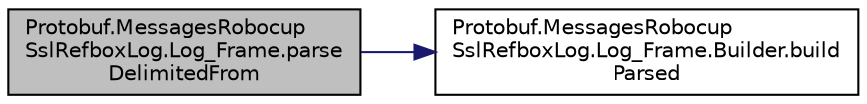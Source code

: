 digraph "Protobuf.MessagesRobocupSslRefboxLog.Log_Frame.parseDelimitedFrom"
{
 // INTERACTIVE_SVG=YES
  edge [fontname="Helvetica",fontsize="10",labelfontname="Helvetica",labelfontsize="10"];
  node [fontname="Helvetica",fontsize="10",shape=record];
  rankdir="LR";
  Node1 [label="Protobuf.MessagesRobocup\lSslRefboxLog.Log_Frame.parse\lDelimitedFrom",height=0.2,width=0.4,color="black", fillcolor="grey75", style="filled", fontcolor="black"];
  Node1 -> Node2 [color="midnightblue",fontsize="10",style="solid",fontname="Helvetica"];
  Node2 [label="Protobuf.MessagesRobocup\lSslRefboxLog.Log_Frame.Builder.build\lParsed",height=0.2,width=0.4,color="black", fillcolor="white", style="filled",URL="$dc/ddb/class_protobuf_1_1_messages_robocup_ssl_refbox_log_1_1_log___frame_1_1_builder.html#aa4c1e83ea32f430ee579906138a23f60"];
}

